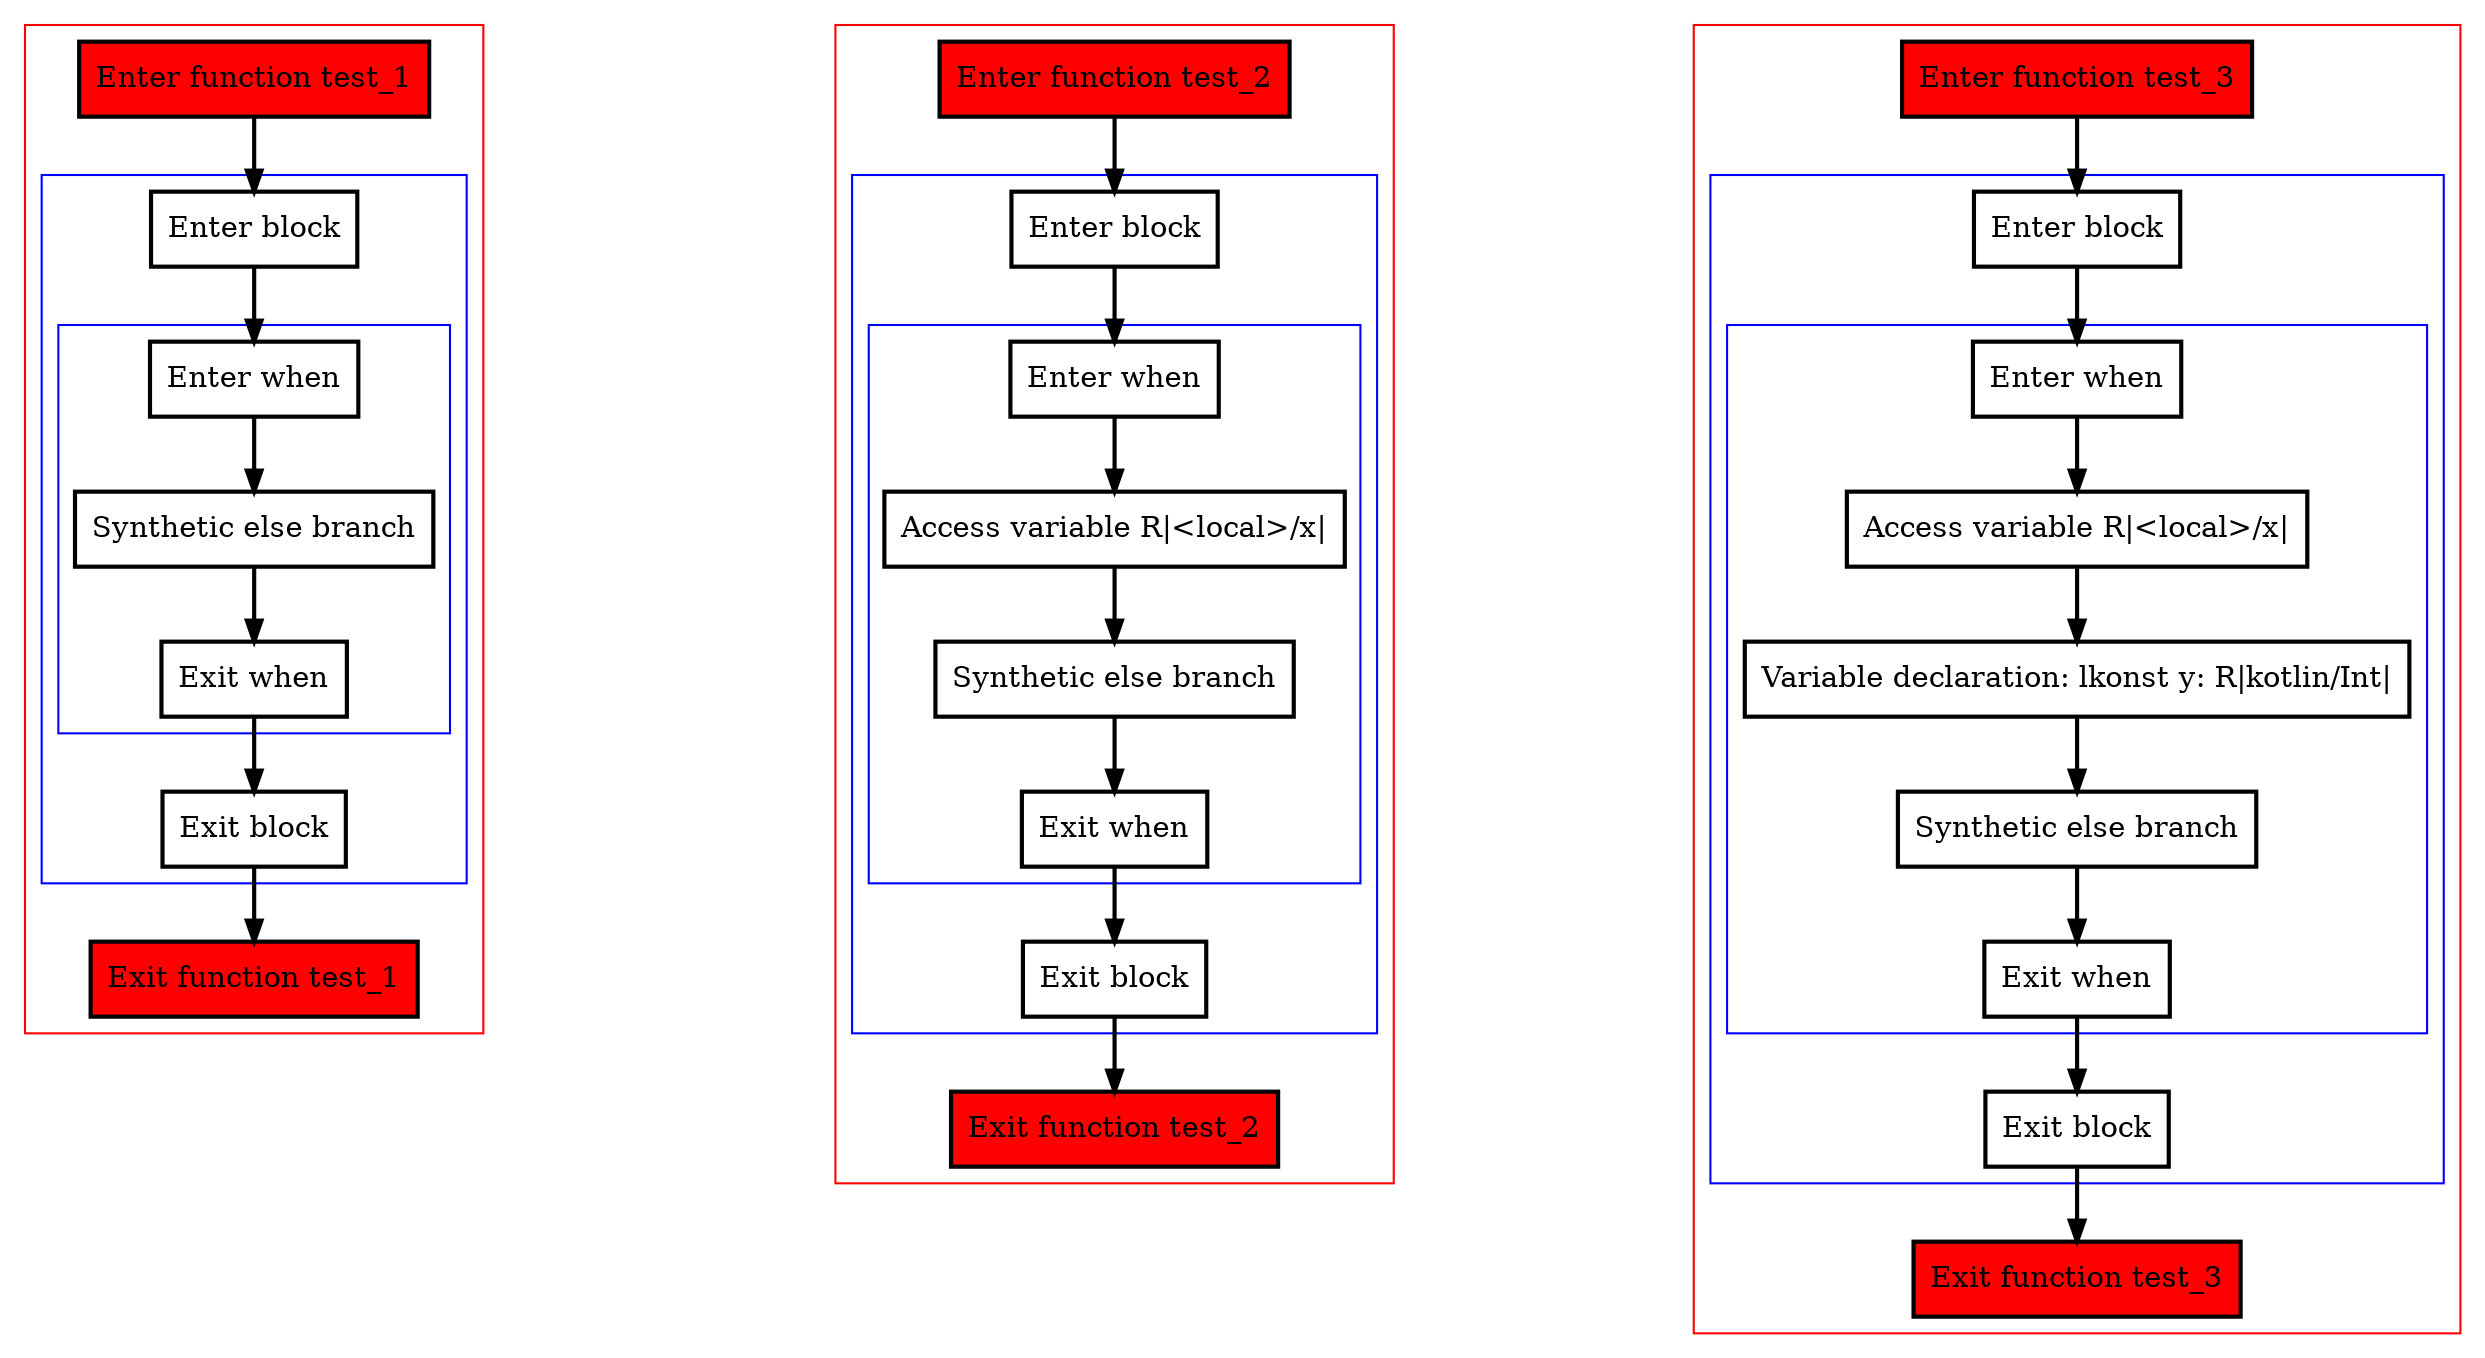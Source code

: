 digraph emptyWhen_kt {
    graph [nodesep=3]
    node [shape=box penwidth=2]
    edge [penwidth=2]

    subgraph cluster_0 {
        color=red
        0 [label="Enter function test_1" style="filled" fillcolor=red];
        subgraph cluster_1 {
            color=blue
            1 [label="Enter block"];
            subgraph cluster_2 {
                color=blue
                2 [label="Enter when"];
                3 [label="Synthetic else branch"];
                4 [label="Exit when"];
            }
            5 [label="Exit block"];
        }
        6 [label="Exit function test_1" style="filled" fillcolor=red];
    }
    0 -> {1};
    1 -> {2};
    2 -> {3};
    3 -> {4};
    4 -> {5};
    5 -> {6};

    subgraph cluster_3 {
        color=red
        7 [label="Enter function test_2" style="filled" fillcolor=red];
        subgraph cluster_4 {
            color=blue
            8 [label="Enter block"];
            subgraph cluster_5 {
                color=blue
                9 [label="Enter when"];
                10 [label="Access variable R|<local>/x|"];
                11 [label="Synthetic else branch"];
                12 [label="Exit when"];
            }
            13 [label="Exit block"];
        }
        14 [label="Exit function test_2" style="filled" fillcolor=red];
    }
    7 -> {8};
    8 -> {9};
    9 -> {10};
    10 -> {11};
    11 -> {12};
    12 -> {13};
    13 -> {14};

    subgraph cluster_6 {
        color=red
        15 [label="Enter function test_3" style="filled" fillcolor=red];
        subgraph cluster_7 {
            color=blue
            16 [label="Enter block"];
            subgraph cluster_8 {
                color=blue
                17 [label="Enter when"];
                18 [label="Access variable R|<local>/x|"];
                19 [label="Variable declaration: lkonst y: R|kotlin/Int|"];
                20 [label="Synthetic else branch"];
                21 [label="Exit when"];
            }
            22 [label="Exit block"];
        }
        23 [label="Exit function test_3" style="filled" fillcolor=red];
    }
    15 -> {16};
    16 -> {17};
    17 -> {18};
    18 -> {19};
    19 -> {20};
    20 -> {21};
    21 -> {22};
    22 -> {23};

}
